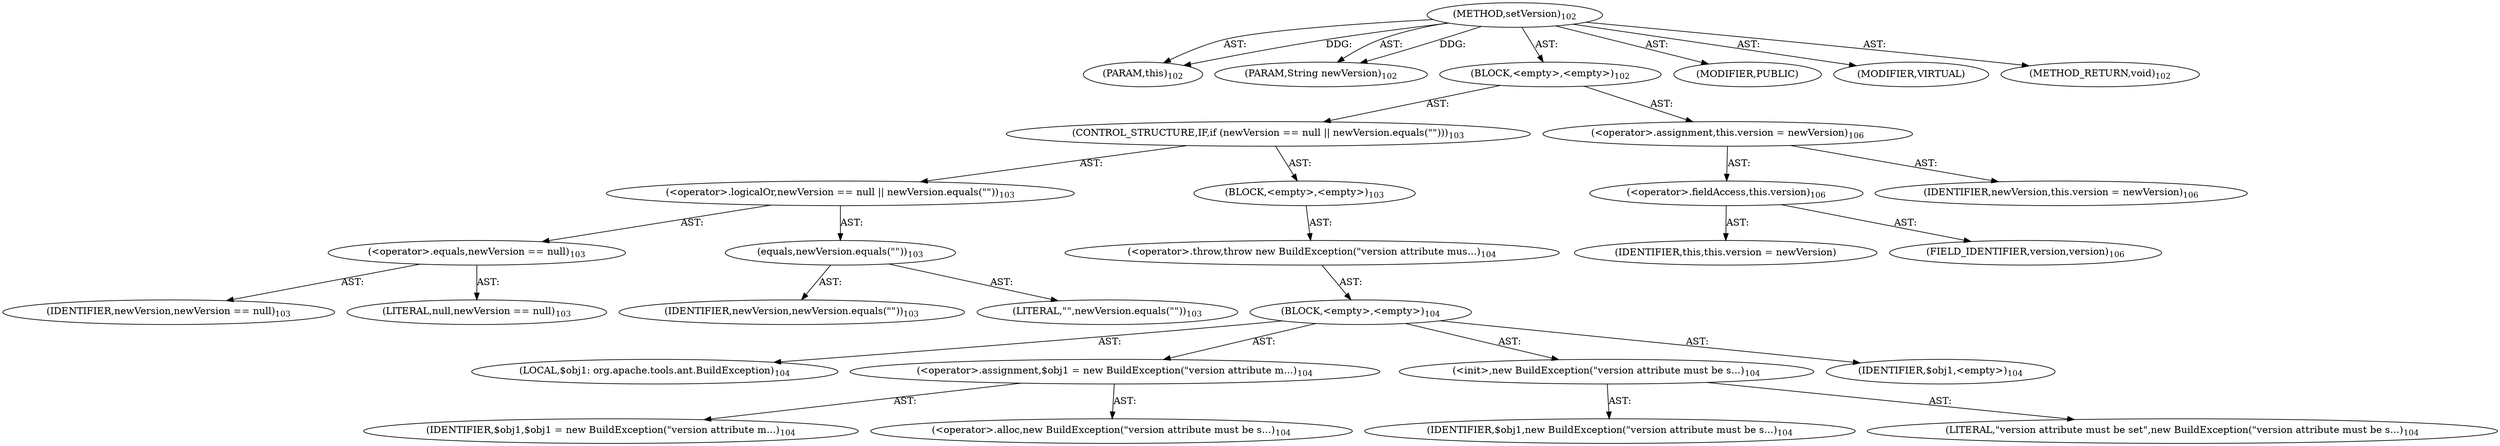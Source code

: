 digraph "setVersion" {  
"111669149702" [label = <(METHOD,setVersion)<SUB>102</SUB>> ]
"115964117001" [label = <(PARAM,this)<SUB>102</SUB>> ]
"115964117002" [label = <(PARAM,String newVersion)<SUB>102</SUB>> ]
"25769803784" [label = <(BLOCK,&lt;empty&gt;,&lt;empty&gt;)<SUB>102</SUB>> ]
"47244640257" [label = <(CONTROL_STRUCTURE,IF,if (newVersion == null || newVersion.equals(&quot;&quot;)))<SUB>103</SUB>> ]
"30064771088" [label = <(&lt;operator&gt;.logicalOr,newVersion == null || newVersion.equals(&quot;&quot;))<SUB>103</SUB>> ]
"30064771089" [label = <(&lt;operator&gt;.equals,newVersion == null)<SUB>103</SUB>> ]
"68719476750" [label = <(IDENTIFIER,newVersion,newVersion == null)<SUB>103</SUB>> ]
"90194313219" [label = <(LITERAL,null,newVersion == null)<SUB>103</SUB>> ]
"30064771090" [label = <(equals,newVersion.equals(&quot;&quot;))<SUB>103</SUB>> ]
"68719476751" [label = <(IDENTIFIER,newVersion,newVersion.equals(&quot;&quot;))<SUB>103</SUB>> ]
"90194313220" [label = <(LITERAL,&quot;&quot;,newVersion.equals(&quot;&quot;))<SUB>103</SUB>> ]
"25769803785" [label = <(BLOCK,&lt;empty&gt;,&lt;empty&gt;)<SUB>103</SUB>> ]
"30064771091" [label = <(&lt;operator&gt;.throw,throw new BuildException(&quot;version attribute mus...)<SUB>104</SUB>> ]
"25769803786" [label = <(BLOCK,&lt;empty&gt;,&lt;empty&gt;)<SUB>104</SUB>> ]
"94489280513" [label = <(LOCAL,$obj1: org.apache.tools.ant.BuildException)<SUB>104</SUB>> ]
"30064771092" [label = <(&lt;operator&gt;.assignment,$obj1 = new BuildException(&quot;version attribute m...)<SUB>104</SUB>> ]
"68719476752" [label = <(IDENTIFIER,$obj1,$obj1 = new BuildException(&quot;version attribute m...)<SUB>104</SUB>> ]
"30064771093" [label = <(&lt;operator&gt;.alloc,new BuildException(&quot;version attribute must be s...)<SUB>104</SUB>> ]
"30064771094" [label = <(&lt;init&gt;,new BuildException(&quot;version attribute must be s...)<SUB>104</SUB>> ]
"68719476753" [label = <(IDENTIFIER,$obj1,new BuildException(&quot;version attribute must be s...)<SUB>104</SUB>> ]
"90194313221" [label = <(LITERAL,&quot;version attribute must be set&quot;,new BuildException(&quot;version attribute must be s...)<SUB>104</SUB>> ]
"68719476754" [label = <(IDENTIFIER,$obj1,&lt;empty&gt;)<SUB>104</SUB>> ]
"30064771095" [label = <(&lt;operator&gt;.assignment,this.version = newVersion)<SUB>106</SUB>> ]
"30064771096" [label = <(&lt;operator&gt;.fieldAccess,this.version)<SUB>106</SUB>> ]
"68719476755" [label = <(IDENTIFIER,this,this.version = newVersion)> ]
"55834574854" [label = <(FIELD_IDENTIFIER,version,version)<SUB>106</SUB>> ]
"68719476756" [label = <(IDENTIFIER,newVersion,this.version = newVersion)<SUB>106</SUB>> ]
"133143986191" [label = <(MODIFIER,PUBLIC)> ]
"133143986192" [label = <(MODIFIER,VIRTUAL)> ]
"128849018886" [label = <(METHOD_RETURN,void)<SUB>102</SUB>> ]
  "111669149702" -> "115964117001"  [ label = "AST: "] 
  "111669149702" -> "115964117002"  [ label = "AST: "] 
  "111669149702" -> "25769803784"  [ label = "AST: "] 
  "111669149702" -> "133143986191"  [ label = "AST: "] 
  "111669149702" -> "133143986192"  [ label = "AST: "] 
  "111669149702" -> "128849018886"  [ label = "AST: "] 
  "25769803784" -> "47244640257"  [ label = "AST: "] 
  "25769803784" -> "30064771095"  [ label = "AST: "] 
  "47244640257" -> "30064771088"  [ label = "AST: "] 
  "47244640257" -> "25769803785"  [ label = "AST: "] 
  "30064771088" -> "30064771089"  [ label = "AST: "] 
  "30064771088" -> "30064771090"  [ label = "AST: "] 
  "30064771089" -> "68719476750"  [ label = "AST: "] 
  "30064771089" -> "90194313219"  [ label = "AST: "] 
  "30064771090" -> "68719476751"  [ label = "AST: "] 
  "30064771090" -> "90194313220"  [ label = "AST: "] 
  "25769803785" -> "30064771091"  [ label = "AST: "] 
  "30064771091" -> "25769803786"  [ label = "AST: "] 
  "25769803786" -> "94489280513"  [ label = "AST: "] 
  "25769803786" -> "30064771092"  [ label = "AST: "] 
  "25769803786" -> "30064771094"  [ label = "AST: "] 
  "25769803786" -> "68719476754"  [ label = "AST: "] 
  "30064771092" -> "68719476752"  [ label = "AST: "] 
  "30064771092" -> "30064771093"  [ label = "AST: "] 
  "30064771094" -> "68719476753"  [ label = "AST: "] 
  "30064771094" -> "90194313221"  [ label = "AST: "] 
  "30064771095" -> "30064771096"  [ label = "AST: "] 
  "30064771095" -> "68719476756"  [ label = "AST: "] 
  "30064771096" -> "68719476755"  [ label = "AST: "] 
  "30064771096" -> "55834574854"  [ label = "AST: "] 
  "111669149702" -> "115964117001"  [ label = "DDG: "] 
  "111669149702" -> "115964117002"  [ label = "DDG: "] 
}
